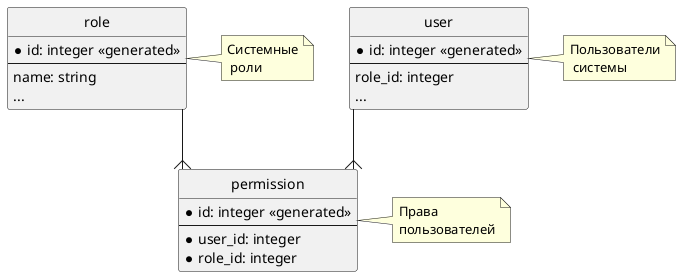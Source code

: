@startuml "ER Auth"

skinparam linetype ortho
hide circle


entity user{
    * id: integer <<generated>>
    --
    role_id: integer
    ...
}

entity role {
    * id: integer <<generated>>
    --
    name: string
    ...
}

entity permission {
    * id: integer <<generated>>
    --
    *user_id: integer
    *role_id: integer
}


user -d-{ permission
permission }-u- role


note right of user: Пользователи\n системы

note right of permission: Права\nпользователей
note right of role: Системные\n роли

@enduml